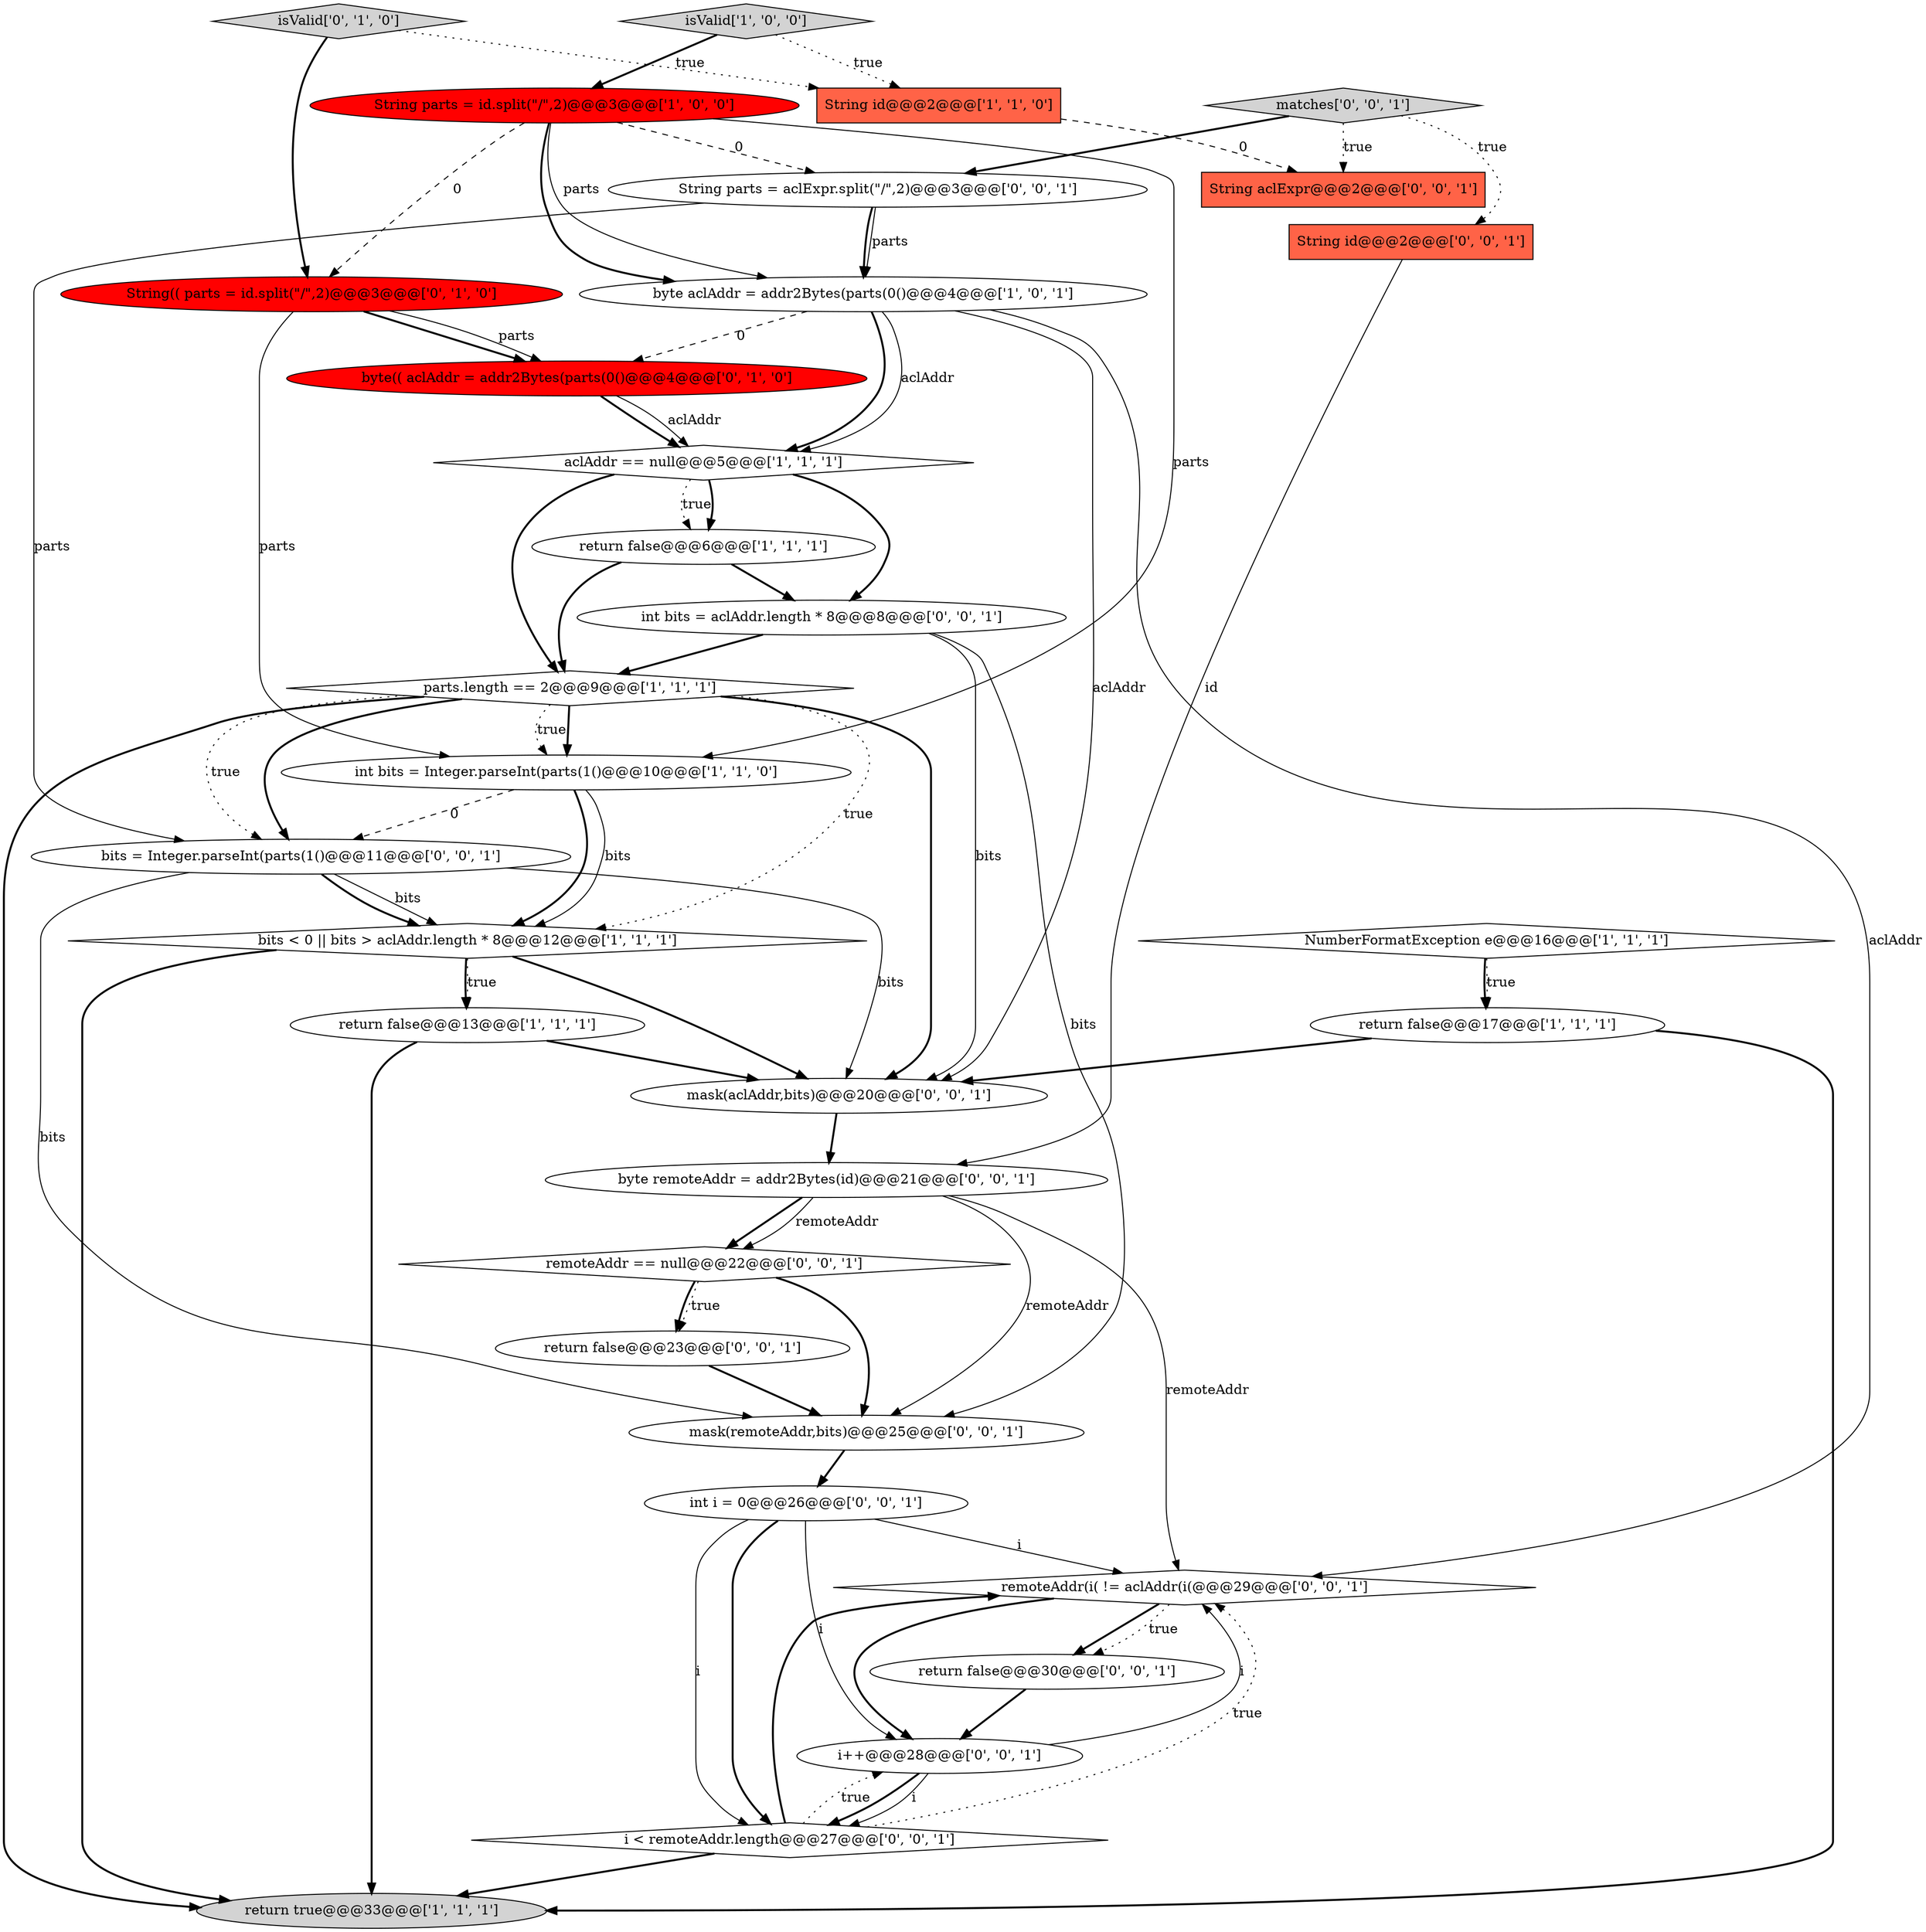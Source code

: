 digraph {
13 [style = filled, label = "byte(( aclAddr = addr2Bytes(parts(0()@@@4@@@['0', '1', '0']", fillcolor = red, shape = ellipse image = "AAA1AAABBB2BBB"];
25 [style = filled, label = "i++@@@28@@@['0', '0', '1']", fillcolor = white, shape = ellipse image = "AAA0AAABBB3BBB"];
12 [style = filled, label = "return true@@@33@@@['1', '1', '1']", fillcolor = lightgray, shape = ellipse image = "AAA0AAABBB1BBB"];
24 [style = filled, label = "String id@@@2@@@['0', '0', '1']", fillcolor = tomato, shape = box image = "AAA0AAABBB3BBB"];
29 [style = filled, label = "bits = Integer.parseInt(parts(1()@@@11@@@['0', '0', '1']", fillcolor = white, shape = ellipse image = "AAA0AAABBB3BBB"];
16 [style = filled, label = "byte remoteAddr = addr2Bytes(id)@@@21@@@['0', '0', '1']", fillcolor = white, shape = ellipse image = "AAA0AAABBB3BBB"];
11 [style = filled, label = "String parts = id.split(\"/\",2)@@@3@@@['1', '0', '0']", fillcolor = red, shape = ellipse image = "AAA1AAABBB1BBB"];
31 [style = filled, label = "int i = 0@@@26@@@['0', '0', '1']", fillcolor = white, shape = ellipse image = "AAA0AAABBB3BBB"];
15 [style = filled, label = "String(( parts = id.split(\"/\",2)@@@3@@@['0', '1', '0']", fillcolor = red, shape = ellipse image = "AAA1AAABBB2BBB"];
30 [style = filled, label = "String aclExpr@@@2@@@['0', '0', '1']", fillcolor = tomato, shape = box image = "AAA0AAABBB3BBB"];
0 [style = filled, label = "String id@@@2@@@['1', '1', '0']", fillcolor = tomato, shape = box image = "AAA0AAABBB1BBB"];
2 [style = filled, label = "aclAddr == null@@@5@@@['1', '1', '1']", fillcolor = white, shape = diamond image = "AAA0AAABBB1BBB"];
20 [style = filled, label = "String parts = aclExpr.split(\"/\",2)@@@3@@@['0', '0', '1']", fillcolor = white, shape = ellipse image = "AAA0AAABBB3BBB"];
9 [style = filled, label = "isValid['1', '0', '0']", fillcolor = lightgray, shape = diamond image = "AAA0AAABBB1BBB"];
26 [style = filled, label = "matches['0', '0', '1']", fillcolor = lightgray, shape = diamond image = "AAA0AAABBB3BBB"];
23 [style = filled, label = "remoteAddr(i( != aclAddr(i(@@@29@@@['0', '0', '1']", fillcolor = white, shape = diamond image = "AAA0AAABBB3BBB"];
1 [style = filled, label = "return false@@@17@@@['1', '1', '1']", fillcolor = white, shape = ellipse image = "AAA0AAABBB1BBB"];
27 [style = filled, label = "i < remoteAddr.length@@@27@@@['0', '0', '1']", fillcolor = white, shape = diamond image = "AAA0AAABBB3BBB"];
17 [style = filled, label = "return false@@@23@@@['0', '0', '1']", fillcolor = white, shape = ellipse image = "AAA0AAABBB3BBB"];
3 [style = filled, label = "return false@@@6@@@['1', '1', '1']", fillcolor = white, shape = ellipse image = "AAA0AAABBB1BBB"];
4 [style = filled, label = "bits < 0 || bits > aclAddr.length * 8@@@12@@@['1', '1', '1']", fillcolor = white, shape = diamond image = "AAA0AAABBB1BBB"];
10 [style = filled, label = "parts.length == 2@@@9@@@['1', '1', '1']", fillcolor = white, shape = diamond image = "AAA0AAABBB1BBB"];
21 [style = filled, label = "mask(remoteAddr,bits)@@@25@@@['0', '0', '1']", fillcolor = white, shape = ellipse image = "AAA0AAABBB3BBB"];
22 [style = filled, label = "remoteAddr == null@@@22@@@['0', '0', '1']", fillcolor = white, shape = diamond image = "AAA0AAABBB3BBB"];
5 [style = filled, label = "NumberFormatException e@@@16@@@['1', '1', '1']", fillcolor = white, shape = diamond image = "AAA0AAABBB1BBB"];
14 [style = filled, label = "isValid['0', '1', '0']", fillcolor = lightgray, shape = diamond image = "AAA0AAABBB2BBB"];
8 [style = filled, label = "int bits = Integer.parseInt(parts(1()@@@10@@@['1', '1', '0']", fillcolor = white, shape = ellipse image = "AAA0AAABBB1BBB"];
6 [style = filled, label = "return false@@@13@@@['1', '1', '1']", fillcolor = white, shape = ellipse image = "AAA0AAABBB1BBB"];
28 [style = filled, label = "return false@@@30@@@['0', '0', '1']", fillcolor = white, shape = ellipse image = "AAA0AAABBB3BBB"];
18 [style = filled, label = "int bits = aclAddr.length * 8@@@8@@@['0', '0', '1']", fillcolor = white, shape = ellipse image = "AAA0AAABBB3BBB"];
19 [style = filled, label = "mask(aclAddr,bits)@@@20@@@['0', '0', '1']", fillcolor = white, shape = ellipse image = "AAA0AAABBB3BBB"];
7 [style = filled, label = "byte aclAddr = addr2Bytes(parts(0()@@@4@@@['1', '0', '1']", fillcolor = white, shape = ellipse image = "AAA0AAABBB1BBB"];
10->8 [style = dotted, label="true"];
11->20 [style = dashed, label="0"];
9->11 [style = bold, label=""];
14->0 [style = dotted, label="true"];
31->23 [style = solid, label="i"];
10->19 [style = bold, label=""];
5->1 [style = dotted, label="true"];
27->23 [style = dotted, label="true"];
31->27 [style = solid, label="i"];
10->29 [style = dotted, label="true"];
3->18 [style = bold, label=""];
15->8 [style = solid, label="parts"];
23->28 [style = bold, label=""];
21->31 [style = bold, label=""];
10->8 [style = bold, label=""];
26->30 [style = dotted, label="true"];
10->12 [style = bold, label=""];
7->19 [style = solid, label="aclAddr"];
26->24 [style = dotted, label="true"];
0->30 [style = dashed, label="0"];
1->12 [style = bold, label=""];
11->8 [style = solid, label="parts"];
28->25 [style = bold, label=""];
8->4 [style = bold, label=""];
10->4 [style = dotted, label="true"];
11->7 [style = solid, label="parts"];
17->21 [style = bold, label=""];
2->3 [style = dotted, label="true"];
8->4 [style = solid, label="bits"];
23->25 [style = bold, label=""];
15->13 [style = bold, label=""];
27->25 [style = dotted, label="true"];
27->12 [style = bold, label=""];
15->13 [style = solid, label="parts"];
4->19 [style = bold, label=""];
2->18 [style = bold, label=""];
25->27 [style = bold, label=""];
3->10 [style = bold, label=""];
5->1 [style = bold, label=""];
31->27 [style = bold, label=""];
7->2 [style = bold, label=""];
22->17 [style = bold, label=""];
7->23 [style = solid, label="aclAddr"];
14->15 [style = bold, label=""];
20->7 [style = bold, label=""];
1->19 [style = bold, label=""];
25->23 [style = solid, label="i"];
26->20 [style = bold, label=""];
29->4 [style = solid, label="bits"];
13->2 [style = solid, label="aclAddr"];
9->0 [style = dotted, label="true"];
11->15 [style = dashed, label="0"];
23->28 [style = dotted, label="true"];
2->3 [style = bold, label=""];
2->10 [style = bold, label=""];
19->16 [style = bold, label=""];
18->10 [style = bold, label=""];
7->13 [style = dashed, label="0"];
4->12 [style = bold, label=""];
29->19 [style = solid, label="bits"];
29->21 [style = solid, label="bits"];
8->29 [style = dashed, label="0"];
13->2 [style = bold, label=""];
6->12 [style = bold, label=""];
4->6 [style = dotted, label="true"];
29->4 [style = bold, label=""];
18->21 [style = solid, label="bits"];
4->6 [style = bold, label=""];
16->21 [style = solid, label="remoteAddr"];
18->19 [style = solid, label="bits"];
16->23 [style = solid, label="remoteAddr"];
22->21 [style = bold, label=""];
6->19 [style = bold, label=""];
31->25 [style = solid, label="i"];
16->22 [style = bold, label=""];
7->2 [style = solid, label="aclAddr"];
24->16 [style = solid, label="id"];
16->22 [style = solid, label="remoteAddr"];
10->29 [style = bold, label=""];
25->27 [style = solid, label="i"];
20->29 [style = solid, label="parts"];
20->7 [style = solid, label="parts"];
22->17 [style = dotted, label="true"];
27->23 [style = bold, label=""];
11->7 [style = bold, label=""];
}

